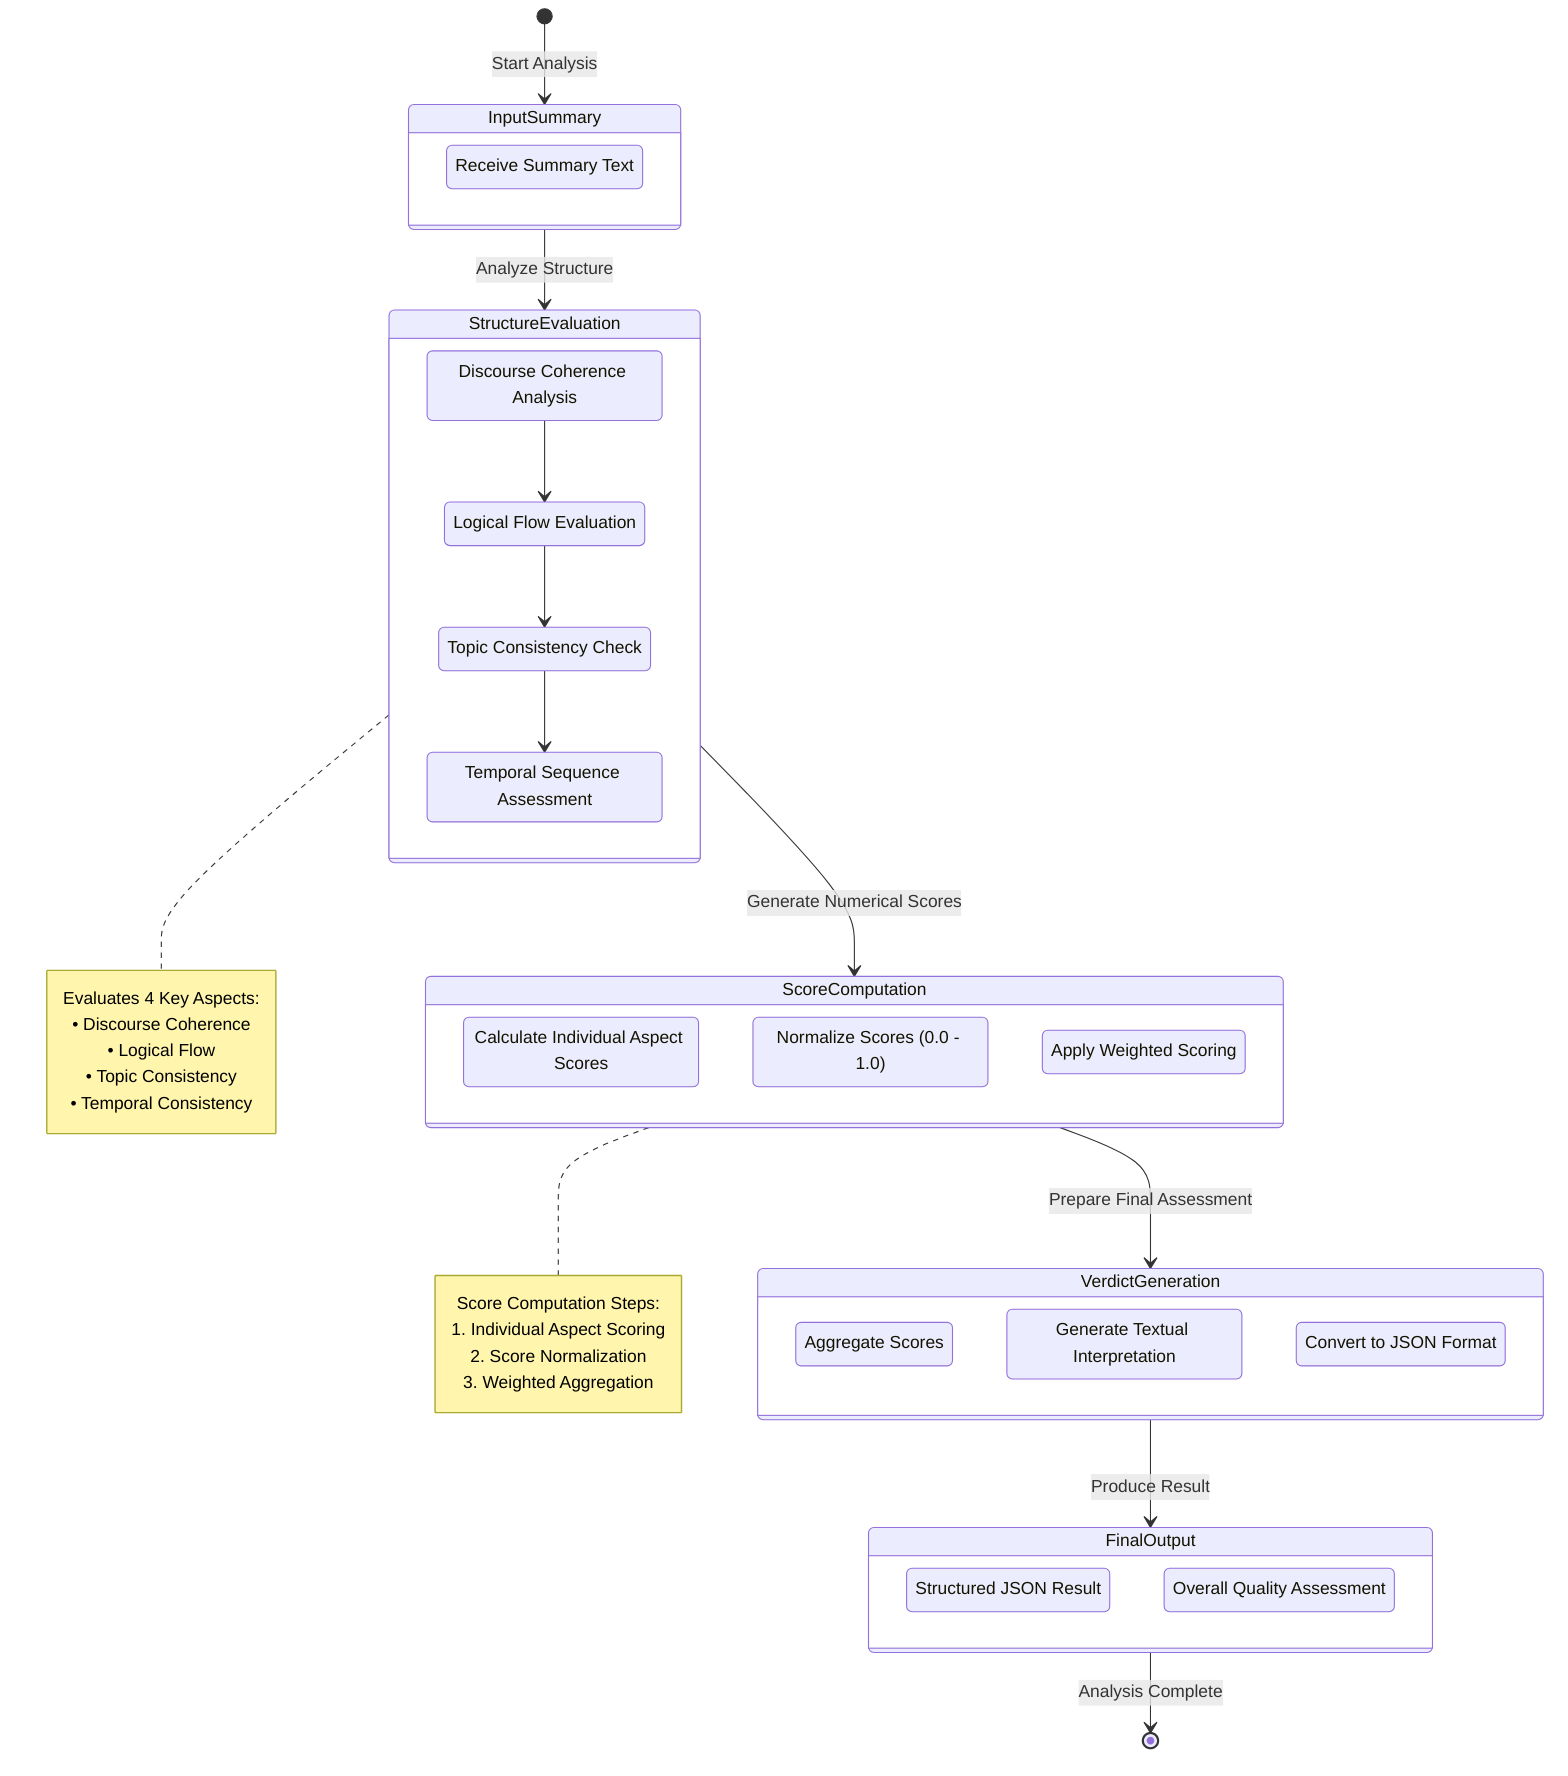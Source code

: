 stateDiagram-v2
    direction TB
    
    [*] --> InputSummary : Start Analysis
    
    state InputSummary {
        text : Receive Summary Text
    }
    
    state StructureEvaluation {
        direction TB
        discourse : Discourse Coherence Analysis
        logic : Logical Flow Evaluation
        topic : Topic Consistency Check
        temporal : Temporal Sequence Assessment
        
        discourse --> logic
        logic --> topic 
        topic --> temporal
    }
    
    state ScoreComputation {
        direction TB
        compute : Calculate Individual Aspect Scores
        normalize : Normalize Scores (0.0 - 1.0)
        weight : Apply Weighted Scoring
    }
    
    state VerdictGeneration {
        direction TB
        aggregate : Aggregate Scores
        interpret : Generate Textual Interpretation
        jsonformat : Convert to JSON Format
    }
    
    InputSummary --> StructureEvaluation : Analyze Structure
    StructureEvaluation --> ScoreComputation : Generate Numerical Scores
    ScoreComputation --> VerdictGeneration : Prepare Final Assessment
    
    state FinalOutput {
        json : Structured JSON Result
        verdict : Overall Quality Assessment
    }
    
    VerdictGeneration --> FinalOutput : Produce Result
    
    note right of StructureEvaluation
        Evaluates 4 Key Aspects:
        • Discourse Coherence
        • Logical Flow
        • Topic Consistency
        • Temporal Consistency
    end note
    
    note right of ScoreComputation
        Score Computation Steps:
        1. Individual Aspect Scoring
        2. Score Normalization
        3. Weighted Aggregation
    end note
    
    FinalOutput --> [*] : Analysis Complete